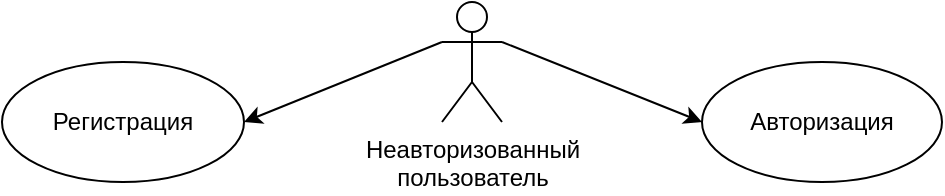 <mxfile version="20.8.16" type="device" pages="6"><diagram name="use-case-unsigned-user" id="0CucAVckq7-eCqoE2tOR"><mxGraphModel dx="1114" dy="739" grid="1" gridSize="10" guides="1" tooltips="1" connect="1" arrows="1" fold="1" page="1" pageScale="1" pageWidth="827" pageHeight="1169" math="0" shadow="0"><root><mxCell id="0"/><mxCell id="1" parent="0"/><mxCell id="qZ2yGUnPp2RFiiU8HIaW-1" style="rounded=0;orthogonalLoop=1;jettySize=auto;html=1;exitX=0;exitY=0.333;exitDx=0;exitDy=0;exitPerimeter=0;entryX=1;entryY=0.5;entryDx=0;entryDy=0;" edge="1" parent="1" source="stN5d0lVCnI7B3ZLyMFb-1" target="stN5d0lVCnI7B3ZLyMFb-2"><mxGeometry relative="1" as="geometry"/></mxCell><mxCell id="stN5d0lVCnI7B3ZLyMFb-1" value="Неавторизованный &lt;br&gt;пользователь" style="shape=umlActor;verticalLabelPosition=bottom;verticalAlign=top;html=1;outlineConnect=0;" parent="1" vertex="1"><mxGeometry x="320" y="190" width="30" height="60" as="geometry"/></mxCell><mxCell id="stN5d0lVCnI7B3ZLyMFb-2" value="Регистрация" style="ellipse;whiteSpace=wrap;html=1;" parent="1" vertex="1"><mxGeometry x="100" y="220" width="121" height="60" as="geometry"/></mxCell><mxCell id="stN5d0lVCnI7B3ZLyMFb-3" value="Авторизация" style="ellipse;whiteSpace=wrap;html=1;" parent="1" vertex="1"><mxGeometry x="450" y="220" width="120" height="60" as="geometry"/></mxCell><mxCell id="stN5d0lVCnI7B3ZLyMFb-7" value="" style="endArrow=classic;html=1;rounded=0;entryX=0;entryY=0.5;entryDx=0;entryDy=0;exitX=1;exitY=0.333;exitDx=0;exitDy=0;exitPerimeter=0;" parent="1" source="stN5d0lVCnI7B3ZLyMFb-1" target="stN5d0lVCnI7B3ZLyMFb-3" edge="1"><mxGeometry width="50" height="50" relative="1" as="geometry"><mxPoint x="360" y="223" as="sourcePoint"/><mxPoint x="460" y="180" as="targetPoint"/></mxGeometry></mxCell></root></mxGraphModel></diagram><diagram id="qJ9Um_o0pT80eiUaG6t_" name="use-case-signed"><mxGraphModel dx="1114" dy="739" grid="1" gridSize="10" guides="1" tooltips="1" connect="1" arrows="1" fold="1" page="1" pageScale="1" pageWidth="827" pageHeight="1169" math="0" shadow="0"><root><mxCell id="0"/><mxCell id="1" parent="0"/><mxCell id="GSf5mqVK5UCYE422XO5z-2" style="edgeStyle=none;rounded=1;orthogonalLoop=1;jettySize=auto;html=1;exitX=0;exitY=0.333;exitDx=0;exitDy=0;exitPerimeter=0;entryX=1;entryY=0.5;entryDx=0;entryDy=0;strokeColor=default;" parent="1" source="S_Xcg1WE-D5wGgL3T_Cx-1" target="GSf5mqVK5UCYE422XO5z-1" edge="1"><mxGeometry relative="1" as="geometry"/></mxCell><mxCell id="GSf5mqVK5UCYE422XO5z-4" style="edgeStyle=none;rounded=1;orthogonalLoop=1;jettySize=auto;html=1;exitX=0;exitY=0.333;exitDx=0;exitDy=0;exitPerimeter=0;entryX=1;entryY=0.5;entryDx=0;entryDy=0;strokeColor=default;" parent="1" source="S_Xcg1WE-D5wGgL3T_Cx-1" target="GSf5mqVK5UCYE422XO5z-3" edge="1"><mxGeometry relative="1" as="geometry"/></mxCell><mxCell id="GSf5mqVK5UCYE422XO5z-7" style="edgeStyle=none;rounded=1;orthogonalLoop=1;jettySize=auto;html=1;exitX=1;exitY=0.333;exitDx=0;exitDy=0;exitPerimeter=0;entryX=0;entryY=0.5;entryDx=0;entryDy=0;strokeColor=default;" parent="1" source="S_Xcg1WE-D5wGgL3T_Cx-1" target="S_Xcg1WE-D5wGgL3T_Cx-8" edge="1"><mxGeometry relative="1" as="geometry"/></mxCell><mxCell id="GSf5mqVK5UCYE422XO5z-8" style="edgeStyle=none;rounded=1;orthogonalLoop=1;jettySize=auto;html=1;exitX=1;exitY=0.333;exitDx=0;exitDy=0;exitPerimeter=0;entryX=0;entryY=0.5;entryDx=0;entryDy=0;strokeColor=default;" parent="1" source="S_Xcg1WE-D5wGgL3T_Cx-1" target="GSf5mqVK5UCYE422XO5z-5" edge="1"><mxGeometry relative="1" as="geometry"/></mxCell><mxCell id="GSf5mqVK5UCYE422XO5z-12" style="edgeStyle=none;rounded=1;orthogonalLoop=1;jettySize=auto;html=1;exitX=0;exitY=0.333;exitDx=0;exitDy=0;exitPerimeter=0;entryX=1;entryY=0.5;entryDx=0;entryDy=0;strokeColor=default;" parent="1" source="S_Xcg1WE-D5wGgL3T_Cx-1" target="GSf5mqVK5UCYE422XO5z-11" edge="1"><mxGeometry relative="1" as="geometry"/></mxCell><mxCell id="S_Xcg1WE-D5wGgL3T_Cx-1" value="Авторизованный &lt;br&gt;пользователь" style="shape=umlActor;verticalLabelPosition=bottom;verticalAlign=top;html=1;outlineConnect=0;" parent="1" vertex="1"><mxGeometry x="250" y="190" width="30" height="60" as="geometry"/></mxCell><mxCell id="GSf5mqVK5UCYE422XO5z-9" style="edgeStyle=none;rounded=1;orthogonalLoop=1;jettySize=auto;html=1;exitX=1;exitY=0.5;exitDx=0;exitDy=0;entryX=0;entryY=0.5;entryDx=0;entryDy=0;strokeColor=default;" parent="1" source="S_Xcg1WE-D5wGgL3T_Cx-8" target="GSf5mqVK5UCYE422XO5z-6" edge="1"><mxGeometry relative="1" as="geometry"/></mxCell><mxCell id="S_Xcg1WE-D5wGgL3T_Cx-8" value="Начать запланированную тренировку" style="ellipse;whiteSpace=wrap;html=1;" parent="1" vertex="1"><mxGeometry x="340" y="80" width="130" height="60" as="geometry"/></mxCell><mxCell id="S_Xcg1WE-D5wGgL3T_Cx-10" value="Закончить &lt;br&gt;запланированную&lt;br&gt;тренировку" style="ellipse;whiteSpace=wrap;html=1;" parent="1" vertex="1"><mxGeometry x="640" y="80" width="130" height="60" as="geometry"/></mxCell><mxCell id="GSf5mqVK5UCYE422XO5z-1" value="Просмотреть&lt;br&gt;историю тренировок пользователя" style="ellipse;whiteSpace=wrap;html=1;" parent="1" vertex="1"><mxGeometry x="70" y="80" width="130" height="60" as="geometry"/></mxCell><mxCell id="GSf5mqVK5UCYE422XO5z-3" value="Просмотреть &lt;br&gt;список запланированных тренировок" style="ellipse;whiteSpace=wrap;html=1;" parent="1" vertex="1"><mxGeometry x="70" y="150" width="130" height="60" as="geometry"/></mxCell><mxCell id="GSf5mqVK5UCYE422XO5z-5" value="Внести информацию о незапланированной&lt;br&gt;тренировке" style="ellipse;whiteSpace=wrap;html=1;" parent="1" vertex="1"><mxGeometry x="340" y="150" width="130" height="60" as="geometry"/></mxCell><mxCell id="GSf5mqVK5UCYE422XO5z-10" style="edgeStyle=none;rounded=1;orthogonalLoop=1;jettySize=auto;html=1;exitX=1;exitY=0.5;exitDx=0;exitDy=0;entryX=0;entryY=0.5;entryDx=0;entryDy=0;strokeColor=default;" parent="1" source="GSf5mqVK5UCYE422XO5z-6" target="S_Xcg1WE-D5wGgL3T_Cx-10" edge="1"><mxGeometry relative="1" as="geometry"/></mxCell><mxCell id="GSf5mqVK5UCYE422XO5z-6" value="Фиксировать&lt;br&gt;выполнение&lt;br&gt;подхода" style="ellipse;whiteSpace=wrap;html=1;" parent="1" vertex="1"><mxGeometry x="490" y="80" width="130" height="60" as="geometry"/></mxCell><mxCell id="GSf5mqVK5UCYE422XO5z-11" value="Создать запрос &lt;br&gt;на формирование&lt;br&gt;тренировки" style="ellipse;whiteSpace=wrap;html=1;" parent="1" vertex="1"><mxGeometry x="70" y="220" width="130" height="60" as="geometry"/></mxCell></root></mxGraphModel></diagram><diagram id="i6TNsIUT63UPitq0i3ks" name="use-case-admin"><mxGraphModel dx="1173" dy="778" grid="1" gridSize="10" guides="1" tooltips="1" connect="1" arrows="1" fold="1" page="1" pageScale="1" pageWidth="827" pageHeight="1169" math="0" shadow="0"><root><mxCell id="0"/><mxCell id="1" parent="0"/><mxCell id="7H1DieCnBYDYvoCPxDXT-1" style="edgeStyle=none;rounded=0;orthogonalLoop=1;jettySize=auto;html=1;exitX=0;exitY=0.333;exitDx=0;exitDy=0;exitPerimeter=0;entryX=1;entryY=0.5;entryDx=0;entryDy=0;" edge="1" parent="1" source="ReZGuOdoSzHhDG3VKaZf-1" target="ReZGuOdoSzHhDG3VKaZf-26"><mxGeometry relative="1" as="geometry"/></mxCell><mxCell id="7H1DieCnBYDYvoCPxDXT-2" style="edgeStyle=none;rounded=0;orthogonalLoop=1;jettySize=auto;html=1;exitX=1;exitY=0.333;exitDx=0;exitDy=0;exitPerimeter=0;entryX=0;entryY=0.5;entryDx=0;entryDy=0;" edge="1" parent="1" source="ReZGuOdoSzHhDG3VKaZf-1" target="KRZ43AtH1Bou_ZWWQwUc-2"><mxGeometry relative="1" as="geometry"/></mxCell><mxCell id="7H1DieCnBYDYvoCPxDXT-3" style="edgeStyle=none;rounded=0;orthogonalLoop=1;jettySize=auto;html=1;exitX=1;exitY=0.333;exitDx=0;exitDy=0;exitPerimeter=0;entryX=0;entryY=0.5;entryDx=0;entryDy=0;" edge="1" parent="1" source="ReZGuOdoSzHhDG3VKaZf-1" target="I_4_kS_W-y8Gb95j0fKL-1"><mxGeometry relative="1" as="geometry"/></mxCell><mxCell id="7H1DieCnBYDYvoCPxDXT-4" style="edgeStyle=none;rounded=0;orthogonalLoop=1;jettySize=auto;html=1;exitX=1;exitY=0.333;exitDx=0;exitDy=0;exitPerimeter=0;entryX=0;entryY=0.5;entryDx=0;entryDy=0;" edge="1" parent="1" source="ReZGuOdoSzHhDG3VKaZf-1" target="1X0aIOmYIHbFtq6Akr_M-1"><mxGeometry relative="1" as="geometry"/></mxCell><mxCell id="vFXEQ90LpltR-K_IQWb5-2" style="edgeStyle=none;rounded=0;orthogonalLoop=1;jettySize=auto;html=1;exitX=0;exitY=0.333;exitDx=0;exitDy=0;exitPerimeter=0;entryX=1;entryY=0.5;entryDx=0;entryDy=0;" edge="1" parent="1" source="ReZGuOdoSzHhDG3VKaZf-1" target="vFXEQ90LpltR-K_IQWb5-1"><mxGeometry relative="1" as="geometry"/></mxCell><mxCell id="ReZGuOdoSzHhDG3VKaZf-1" value="Администратор" style="shape=umlActor;verticalLabelPosition=bottom;verticalAlign=top;html=1;outlineConnect=0;" parent="1" vertex="1"><mxGeometry x="360" y="190" width="30" height="60" as="geometry"/></mxCell><mxCell id="ReZGuOdoSzHhDG3VKaZf-19" value="Редактировать&amp;nbsp; тренировку" style="ellipse;whiteSpace=wrap;html=1;" parent="1" vertex="1"><mxGeometry x="179" y="220" width="130" height="60" as="geometry"/></mxCell><mxCell id="ReZGuOdoSzHhDG3VKaZf-20" value="Редактировать подход" style="ellipse;whiteSpace=wrap;html=1;" parent="1" vertex="1"><mxGeometry x="20" y="220" width="130" height="60" as="geometry"/></mxCell><mxCell id="ReZGuOdoSzHhDG3VKaZf-22" value="" style="endArrow=classic;html=1;rounded=0;entryX=1;entryY=0.5;entryDx=0;entryDy=0;exitX=0;exitY=0.333;exitDx=0;exitDy=0;exitPerimeter=0;" parent="1" source="ReZGuOdoSzHhDG3VKaZf-1" target="ReZGuOdoSzHhDG3VKaZf-19" edge="1"><mxGeometry width="50" height="50" relative="1" as="geometry"><mxPoint x="350" y="230" as="sourcePoint"/><mxPoint x="329" y="175" as="targetPoint"/></mxGeometry></mxCell><mxCell id="ReZGuOdoSzHhDG3VKaZf-23" value="" style="endArrow=classic;html=1;rounded=0;exitX=0;exitY=0.5;exitDx=0;exitDy=0;entryX=1;entryY=0.5;entryDx=0;entryDy=0;" parent="1" source="ReZGuOdoSzHhDG3VKaZf-19" target="ReZGuOdoSzHhDG3VKaZf-20" edge="1"><mxGeometry width="50" height="50" relative="1" as="geometry"><mxPoint x="350" y="250" as="sourcePoint"/><mxPoint x="309" y="205" as="targetPoint"/></mxGeometry></mxCell><mxCell id="ReZGuOdoSzHhDG3VKaZf-26" value="Редактировать пользователя" style="ellipse;whiteSpace=wrap;html=1;" parent="1" vertex="1"><mxGeometry x="179" y="140" width="130" height="60" as="geometry"/></mxCell><mxCell id="KRZ43AtH1Bou_ZWWQwUc-2" value="Просмотреть список заявок" style="ellipse;whiteSpace=wrap;html=1;" vertex="1" parent="1"><mxGeometry x="440" y="220" width="130" height="60" as="geometry"/></mxCell><mxCell id="I_4_kS_W-y8Gb95j0fKL-1" value="Просмотреть&lt;br&gt;историю тренировок пользователя" style="ellipse;whiteSpace=wrap;html=1;" vertex="1" parent="1"><mxGeometry x="440" y="140" width="130" height="60" as="geometry"/></mxCell><mxCell id="1X0aIOmYIHbFtq6Akr_M-1" value="Просмотреть&lt;br&gt;запланированные&lt;br&gt;тренировоки пользователя" style="ellipse;whiteSpace=wrap;html=1;" vertex="1" parent="1"><mxGeometry x="440" y="60" width="130" height="60" as="geometry"/></mxCell><mxCell id="vFXEQ90LpltR-K_IQWb5-1" value="Редактировать заявку" style="ellipse;whiteSpace=wrap;html=1;" vertex="1" parent="1"><mxGeometry x="179" y="60" width="130" height="60" as="geometry"/></mxCell></root></mxGraphModel></diagram><diagram id="TNeUerpbgT3cXAGOSBX_" name="use-case-trainer"><mxGraphModel dx="1114" dy="739" grid="1" gridSize="10" guides="1" tooltips="1" connect="1" arrows="1" fold="1" page="1" pageScale="1" pageWidth="827" pageHeight="1169" math="0" shadow="0"><root><mxCell id="0"/><mxCell id="1" parent="0"/><mxCell id="wQXeTiR94oVLrX3Oahqt-20" style="rounded=1;orthogonalLoop=1;jettySize=auto;html=1;exitX=1;exitY=0.333;exitDx=0;exitDy=0;exitPerimeter=0;entryX=0;entryY=0.5;entryDx=0;entryDy=0;strokeColor=default;" parent="1" source="wQXeTiR94oVLrX3Oahqt-1" target="wQXeTiR94oVLrX3Oahqt-3" edge="1"><mxGeometry relative="1" as="geometry"/></mxCell><mxCell id="wQXeTiR94oVLrX3Oahqt-21" style="rounded=1;orthogonalLoop=1;jettySize=auto;html=1;exitX=1;exitY=0.333;exitDx=0;exitDy=0;exitPerimeter=0;entryX=0;entryY=0.5;entryDx=0;entryDy=0;strokeColor=default;" parent="1" source="wQXeTiR94oVLrX3Oahqt-1" target="wQXeTiR94oVLrX3Oahqt-7" edge="1"><mxGeometry relative="1" as="geometry"/></mxCell><mxCell id="wQXeTiR94oVLrX3Oahqt-22" style="rounded=1;orthogonalLoop=1;jettySize=auto;html=1;exitX=1;exitY=0.333;exitDx=0;exitDy=0;exitPerimeter=0;entryX=0;entryY=0.5;entryDx=0;entryDy=0;strokeColor=default;" parent="1" source="wQXeTiR94oVLrX3Oahqt-1" target="wQXeTiR94oVLrX3Oahqt-18" edge="1"><mxGeometry relative="1" as="geometry"/></mxCell><mxCell id="wQXeTiR94oVLrX3Oahqt-23" style="edgeStyle=none;rounded=1;orthogonalLoop=1;jettySize=auto;html=1;exitX=0;exitY=0.333;exitDx=0;exitDy=0;exitPerimeter=0;entryX=1;entryY=0.5;entryDx=0;entryDy=0;strokeColor=default;" parent="1" source="wQXeTiR94oVLrX3Oahqt-1" target="wQXeTiR94oVLrX3Oahqt-2" edge="1"><mxGeometry relative="1" as="geometry"/></mxCell><mxCell id="XLK39uH2q4aQz1G50QGi-2" style="edgeStyle=none;rounded=1;orthogonalLoop=1;jettySize=auto;html=1;exitX=0;exitY=0.333;exitDx=0;exitDy=0;exitPerimeter=0;entryX=1;entryY=0.5;entryDx=0;entryDy=0;strokeColor=default;" parent="1" source="wQXeTiR94oVLrX3Oahqt-1" target="XLK39uH2q4aQz1G50QGi-1" edge="1"><mxGeometry relative="1" as="geometry"/></mxCell><mxCell id="XLK39uH2q4aQz1G50QGi-6" style="edgeStyle=none;rounded=1;orthogonalLoop=1;jettySize=auto;html=1;exitX=0;exitY=0.333;exitDx=0;exitDy=0;exitPerimeter=0;entryX=1;entryY=0.5;entryDx=0;entryDy=0;strokeColor=default;" parent="1" source="wQXeTiR94oVLrX3Oahqt-1" target="XLK39uH2q4aQz1G50QGi-5" edge="1"><mxGeometry relative="1" as="geometry"/></mxCell><mxCell id="wQXeTiR94oVLrX3Oahqt-1" value="Тренер" style="shape=umlActor;verticalLabelPosition=bottom;verticalAlign=top;html=1;outlineConnect=0;" parent="1" vertex="1"><mxGeometry x="385" y="225" width="40" height="70" as="geometry"/></mxCell><mxCell id="wQXeTiR94oVLrX3Oahqt-2" value="Просмотреть&lt;br&gt;историю тренировок пользователя" style="ellipse;whiteSpace=wrap;html=1;" parent="1" vertex="1"><mxGeometry x="210" y="130" width="130" height="60" as="geometry"/></mxCell><mxCell id="wQXeTiR94oVLrX3Oahqt-3" value="Создать&lt;br&gt;план тренировки" style="ellipse;whiteSpace=wrap;html=1;" parent="1" vertex="1"><mxGeometry x="490" y="130" width="130" height="60" as="geometry"/></mxCell><mxCell id="wQXeTiR94oVLrX3Oahqt-4" value="Добавить в план тренировки подход" style="ellipse;whiteSpace=wrap;html=1;" parent="1" vertex="1"><mxGeometry x="650" y="130" width="130" height="60" as="geometry"/></mxCell><mxCell id="wQXeTiR94oVLrX3Oahqt-6" value="" style="endArrow=classic;html=1;rounded=0;exitX=1;exitY=0.5;exitDx=0;exitDy=0;entryX=0;entryY=0.5;entryDx=0;entryDy=0;" parent="1" source="wQXeTiR94oVLrX3Oahqt-3" target="wQXeTiR94oVLrX3Oahqt-4" edge="1"><mxGeometry width="50" height="50" relative="1" as="geometry"><mxPoint x="539" y="175" as="sourcePoint"/><mxPoint x="590" y="130" as="targetPoint"/></mxGeometry></mxCell><mxCell id="wQXeTiR94oVLrX3Oahqt-19" style="edgeStyle=orthogonalEdgeStyle;rounded=0;orthogonalLoop=1;jettySize=auto;html=1;exitX=1;exitY=0.5;exitDx=0;exitDy=0;entryX=0;entryY=0.5;entryDx=0;entryDy=0;" parent="1" source="wQXeTiR94oVLrX3Oahqt-7" target="wQXeTiR94oVLrX3Oahqt-8" edge="1"><mxGeometry relative="1" as="geometry"/></mxCell><mxCell id="wQXeTiR94oVLrX3Oahqt-7" value="Редактировать&lt;br&gt;план тренеровки" style="ellipse;whiteSpace=wrap;html=1;" parent="1" vertex="1"><mxGeometry x="490" y="200" width="130" height="60" as="geometry"/></mxCell><mxCell id="wQXeTiR94oVLrX3Oahqt-8" value="Редактировать подход в плане тренировки" style="ellipse;whiteSpace=wrap;html=1;" parent="1" vertex="1"><mxGeometry x="650" y="200" width="130" height="60" as="geometry"/></mxCell><mxCell id="wQXeTiR94oVLrX3Oahqt-18" value="Назначить&lt;br&gt;тренировку&lt;br&gt;пользователю" style="ellipse;whiteSpace=wrap;html=1;" parent="1" vertex="1"><mxGeometry x="490" y="270" width="130" height="60" as="geometry"/></mxCell><mxCell id="XLK39uH2q4aQz1G50QGi-1" value="Получить заявку &lt;br&gt;на&amp;nbsp;планирование&lt;br&gt;тренировки" style="ellipse;whiteSpace=wrap;html=1;" parent="1" vertex="1"><mxGeometry x="210" y="200" width="130" height="60" as="geometry"/></mxCell><mxCell id="XLK39uH2q4aQz1G50QGi-5" value="Просмотреть&lt;br&gt;запланированные&lt;br&gt;тренировоки пользователя" style="ellipse;whiteSpace=wrap;html=1;" parent="1" vertex="1"><mxGeometry x="210" y="270" width="130" height="60" as="geometry"/></mxCell></root></mxGraphModel></diagram><diagram id="upxFJ1IjKDlJzfwlQUju" name="bpmn"><mxGraphModel dx="1114" dy="739" grid="1" gridSize="10" guides="1" tooltips="1" connect="1" arrows="1" fold="1" page="1" pageScale="1" pageWidth="827" pageHeight="1169" math="0" shadow="0"><root><mxCell id="0"/><mxCell id="1" parent="0"/><mxCell id="HCpffrqyym_uPTBpF3v7-1" value="&lt;strong style=&quot;box-sizing: border-box; font-family: &amp;quot;Helvetica Neue&amp;quot;, Helvetica, Arial, &amp;quot;Segoe UI Emoji&amp;quot;, sans-serif; orphans: 4; text-align: start; text-size-adjust: auto;&quot;&gt;&lt;font style=&quot;font-size: 20px;&quot;&gt;Авторизованный пользователь выполняет&lt;br&gt;запланированную тренировку&lt;/font&gt;&lt;/strong&gt;" style="text;html=1;align=center;verticalAlign=middle;resizable=0;points=[];autosize=1;strokeColor=none;fillColor=none;fontColor=#000000;rotation=-90;" parent="1" vertex="1"><mxGeometry x="-85" y="965" width="450" height="60" as="geometry"/></mxCell><mxCell id="HCpffrqyym_uPTBpF3v7-2" value="&lt;b&gt;&lt;font style=&quot;font-size: 18px;&quot;&gt;Пользователь&lt;/font&gt;&lt;/b&gt;" style="text;html=1;align=center;verticalAlign=middle;resizable=0;points=[];autosize=1;strokeColor=none;fillColor=none;fontColor=#000000;rotation=-90;" parent="1" vertex="1"><mxGeometry x="120" y="900" width="150" height="40" as="geometry"/></mxCell><mxCell id="HCpffrqyym_uPTBpF3v7-3" value="&lt;b&gt;Сиситема&lt;/b&gt;" style="text;html=1;align=center;verticalAlign=middle;resizable=0;points=[];autosize=1;strokeColor=none;fillColor=none;fontSize=18;fontColor=#000000;rotation=-90;" parent="1" vertex="1"><mxGeometry x="140" y="1050" width="110" height="40" as="geometry"/></mxCell><mxCell id="HCpffrqyym_uPTBpF3v7-4" style="edgeStyle=orthogonalEdgeStyle;rounded=0;orthogonalLoop=1;jettySize=auto;html=1;entryX=0;entryY=0.5;entryDx=0;entryDy=0;fontSize=11;fontColor=#000000;" parent="1" source="HCpffrqyym_uPTBpF3v7-5" target="HCpffrqyym_uPTBpF3v7-7" edge="1"><mxGeometry relative="1" as="geometry"/></mxCell><mxCell id="HCpffrqyym_uPTBpF3v7-5" value="" style="ellipse;whiteSpace=wrap;html=1;aspect=fixed;labelBackgroundColor=#E6FFCC;fillColor=none;labelBorderColor=#CCFF99;shadow=0;strokeColor=#000000;" parent="1" vertex="1"><mxGeometry x="260" y="902.5" width="35" height="35" as="geometry"/></mxCell><mxCell id="HCpffrqyym_uPTBpF3v7-6" style="edgeStyle=orthogonalEdgeStyle;rounded=0;orthogonalLoop=1;jettySize=auto;html=1;entryX=0.5;entryY=0;entryDx=0;entryDy=0;fontSize=11;fontColor=#000000;" parent="1" source="HCpffrqyym_uPTBpF3v7-7" target="HCpffrqyym_uPTBpF3v7-9" edge="1"><mxGeometry relative="1" as="geometry"/></mxCell><mxCell id="HCpffrqyym_uPTBpF3v7-7" value="Начать выполнение запланированной тренировки" style="rounded=1;whiteSpace=wrap;html=1;shadow=0;labelBackgroundColor=none;labelBorderColor=none;strokeColor=#000000;fillColor=none;fontSize=10;" parent="1" vertex="1"><mxGeometry x="330" y="893.75" width="90" height="52.5" as="geometry"/></mxCell><mxCell id="HCpffrqyym_uPTBpF3v7-8" style="edgeStyle=orthogonalEdgeStyle;rounded=0;orthogonalLoop=1;jettySize=auto;html=1;entryX=0;entryY=0.5;entryDx=0;entryDy=0;fontSize=11;fontColor=#000000;" parent="1" source="HCpffrqyym_uPTBpF3v7-9" target="HCpffrqyym_uPTBpF3v7-12" edge="1"><mxGeometry relative="1" as="geometry"/></mxCell><mxCell id="HCpffrqyym_uPTBpF3v7-9" value="Извлечь объект запланированной тренировки" style="rounded=1;whiteSpace=wrap;html=1;shadow=0;labelBackgroundColor=none;labelBorderColor=none;strokeColor=#000000;fillColor=none;fontSize=10;" parent="1" vertex="1"><mxGeometry x="330" y="1043.75" width="90" height="52.5" as="geometry"/></mxCell><mxCell id="HCpffrqyym_uPTBpF3v7-10" style="edgeStyle=orthogonalEdgeStyle;rounded=0;orthogonalLoop=1;jettySize=auto;html=1;entryX=0;entryY=0.5;entryDx=0;entryDy=0;fontSize=11;fontColor=#000000;" parent="1" source="HCpffrqyym_uPTBpF3v7-12" target="HCpffrqyym_uPTBpF3v7-15" edge="1"><mxGeometry relative="1" as="geometry"/></mxCell><mxCell id="HCpffrqyym_uPTBpF3v7-11" style="edgeStyle=orthogonalEdgeStyle;rounded=0;orthogonalLoop=1;jettySize=auto;html=1;entryX=0.5;entryY=1;entryDx=0;entryDy=0;fontSize=11;fontColor=#000000;" parent="1" source="HCpffrqyym_uPTBpF3v7-12" target="HCpffrqyym_uPTBpF3v7-17" edge="1"><mxGeometry relative="1" as="geometry"><Array as="points"><mxPoint x="489" y="1020"/><mxPoint x="595" y="1020"/></Array></mxGeometry></mxCell><mxCell id="HCpffrqyym_uPTBpF3v7-12" value="" style="rhombus;whiteSpace=wrap;html=1;shadow=0;labelBackgroundColor=none;labelBorderColor=none;strokeColor=#000000;fontSize=10;fillColor=none;" parent="1" vertex="1"><mxGeometry x="460" y="1046.25" width="57" height="47.5" as="geometry"/></mxCell><mxCell id="HCpffrqyym_uPTBpF3v7-13" value="&lt;font style=&quot;font-size: 11px;&quot;&gt;Объект запланированной &lt;br&gt;тренировки найден?&lt;/font&gt;" style="text;html=1;align=center;verticalAlign=middle;resizable=0;points=[];autosize=1;strokeColor=none;fillColor=none;fontSize=18;fontColor=#000000;" parent="1" vertex="1"><mxGeometry x="408.5" y="1090" width="160" height="60" as="geometry"/></mxCell><mxCell id="HCpffrqyym_uPTBpF3v7-14" style="edgeStyle=orthogonalEdgeStyle;rounded=0;orthogonalLoop=1;jettySize=auto;html=1;entryX=0.5;entryY=1;entryDx=0;entryDy=0;fontSize=11;fontColor=#000000;" parent="1" source="HCpffrqyym_uPTBpF3v7-15" target="HCpffrqyym_uPTBpF3v7-17" edge="1"><mxGeometry relative="1" as="geometry"/></mxCell><mxCell id="HCpffrqyym_uPTBpF3v7-15" value="Создать пустой объект тренировки" style="rounded=1;whiteSpace=wrap;html=1;shadow=0;labelBackgroundColor=none;labelBorderColor=none;strokeColor=#000000;fillColor=none;fontSize=10;" parent="1" vertex="1"><mxGeometry x="550" y="1043.75" width="90" height="52.5" as="geometry"/></mxCell><mxCell id="HCpffrqyym_uPTBpF3v7-16" style="edgeStyle=orthogonalEdgeStyle;rounded=0;orthogonalLoop=1;jettySize=auto;html=1;entryX=0.5;entryY=0;entryDx=0;entryDy=0;fontSize=11;fontColor=#000000;" parent="1" source="HCpffrqyym_uPTBpF3v7-17" target="HCpffrqyym_uPTBpF3v7-19" edge="1"><mxGeometry relative="1" as="geometry"/></mxCell><mxCell id="HCpffrqyym_uPTBpF3v7-17" value="Добавляет информацию об очередном подходе" style="rounded=1;whiteSpace=wrap;html=1;shadow=0;labelBackgroundColor=none;labelBorderColor=none;strokeColor=#000000;fillColor=none;fontSize=10;" parent="1" vertex="1"><mxGeometry x="550" y="893.75" width="90" height="52.5" as="geometry"/></mxCell><mxCell id="HCpffrqyym_uPTBpF3v7-18" style="edgeStyle=orthogonalEdgeStyle;rounded=0;orthogonalLoop=1;jettySize=auto;html=1;exitX=0.5;exitY=1;exitDx=0;exitDy=0;entryX=0;entryY=0.5;entryDx=0;entryDy=0;fontSize=11;fontColor=#000000;" parent="1" source="HCpffrqyym_uPTBpF3v7-19" target="HCpffrqyym_uPTBpF3v7-22" edge="1"><mxGeometry relative="1" as="geometry"/></mxCell><mxCell id="HCpffrqyym_uPTBpF3v7-19" value="Извлечь объект запланированного подхода" style="rounded=1;whiteSpace=wrap;html=1;shadow=0;labelBackgroundColor=none;labelBorderColor=none;strokeColor=#000000;fillColor=none;fontSize=10;" parent="1" vertex="1"><mxGeometry x="670" y="1043.75" width="90" height="52.5" as="geometry"/></mxCell><mxCell id="HCpffrqyym_uPTBpF3v7-20" style="edgeStyle=orthogonalEdgeStyle;rounded=0;orthogonalLoop=1;jettySize=auto;html=1;fontSize=11;fontColor=#000000;" parent="1" source="HCpffrqyym_uPTBpF3v7-22" target="HCpffrqyym_uPTBpF3v7-25" edge="1"><mxGeometry relative="1" as="geometry"/></mxCell><mxCell id="HCpffrqyym_uPTBpF3v7-21" style="edgeStyle=orthogonalEdgeStyle;rounded=0;orthogonalLoop=1;jettySize=auto;html=1;entryX=0;entryY=0.5;entryDx=0;entryDy=0;fontSize=11;fontColor=#000000;exitX=1;exitY=0.5;exitDx=0;exitDy=0;" parent="1" source="HCpffrqyym_uPTBpF3v7-22" target="HCpffrqyym_uPTBpF3v7-27" edge="1"><mxGeometry relative="1" as="geometry"><mxPoint x="827.0" y="1143.25" as="sourcePoint"/><Array as="points"><mxPoint x="840" y="1143"/><mxPoint x="840" y="1070"/></Array></mxGeometry></mxCell><mxCell id="HCpffrqyym_uPTBpF3v7-22" value="" style="rhombus;whiteSpace=wrap;html=1;shadow=0;labelBackgroundColor=none;labelBorderColor=none;strokeColor=#000000;fontSize=10;fillColor=none;" parent="1" vertex="1"><mxGeometry x="740" y="1119.5" width="57" height="47.5" as="geometry"/></mxCell><mxCell id="HCpffrqyym_uPTBpF3v7-23" value="&lt;font style=&quot;font-size: 11px;&quot;&gt;Объект запланированного&lt;br&gt;подхода найден?&lt;/font&gt;" style="text;html=1;align=center;verticalAlign=middle;resizable=0;points=[];autosize=1;strokeColor=none;fillColor=none;fontSize=18;fontColor=#000000;" parent="1" vertex="1"><mxGeometry x="596" y="1150" width="160" height="60" as="geometry"/></mxCell><mxCell id="HCpffrqyym_uPTBpF3v7-24" style="edgeStyle=orthogonalEdgeStyle;rounded=0;orthogonalLoop=1;jettySize=auto;html=1;entryX=0;entryY=0.5;entryDx=0;entryDy=0;fontSize=11;fontColor=#000000;exitX=1;exitY=0.5;exitDx=0;exitDy=0;" parent="1" source="HCpffrqyym_uPTBpF3v7-25" target="HCpffrqyym_uPTBpF3v7-27" edge="1"><mxGeometry relative="1" as="geometry"><mxPoint x="843.5" y="1226.25" as="sourcePoint"/><Array as="points"><mxPoint x="840" y="1226"/><mxPoint x="840" y="1070"/></Array></mxGeometry></mxCell><mxCell id="HCpffrqyym_uPTBpF3v7-25" value="Создает пустой объект подхода" style="rounded=1;whiteSpace=wrap;html=1;shadow=0;labelBackgroundColor=none;labelBorderColor=none;strokeColor=#000000;fillColor=none;fontSize=10;" parent="1" vertex="1"><mxGeometry x="723.5" y="1200" width="90" height="52.5" as="geometry"/></mxCell><mxCell id="HCpffrqyym_uPTBpF3v7-26" style="edgeStyle=orthogonalEdgeStyle;rounded=0;orthogonalLoop=1;jettySize=auto;html=1;entryX=0;entryY=0.5;entryDx=0;entryDy=0;fontSize=11;fontColor=#000000;" parent="1" source="HCpffrqyym_uPTBpF3v7-27" target="HCpffrqyym_uPTBpF3v7-29" edge="1"><mxGeometry relative="1" as="geometry"/></mxCell><mxCell id="HCpffrqyym_uPTBpF3v7-27" value="Внести изменения в объект подхода" style="rounded=1;whiteSpace=wrap;html=1;shadow=0;labelBackgroundColor=none;labelBorderColor=none;strokeColor=#000000;fillColor=none;fontSize=10;" parent="1" vertex="1"><mxGeometry x="870" y="1043.75" width="90" height="52.5" as="geometry"/></mxCell><mxCell id="HCpffrqyym_uPTBpF3v7-28" style="edgeStyle=orthogonalEdgeStyle;rounded=0;orthogonalLoop=1;jettySize=auto;html=1;entryX=0.5;entryY=1;entryDx=0;entryDy=0;fontSize=11;fontColor=#000000;" parent="1" source="HCpffrqyym_uPTBpF3v7-29" target="HCpffrqyym_uPTBpF3v7-31" edge="1"><mxGeometry relative="1" as="geometry"/></mxCell><mxCell id="HCpffrqyym_uPTBpF3v7-29" value="Сохранить объект подхода" style="rounded=1;whiteSpace=wrap;html=1;shadow=0;labelBackgroundColor=none;labelBorderColor=none;strokeColor=#000000;fillColor=none;fontSize=10;" parent="1" vertex="1"><mxGeometry x="1000" y="1043.75" width="90" height="52.5" as="geometry"/></mxCell><mxCell id="HCpffrqyym_uPTBpF3v7-30" style="edgeStyle=orthogonalEdgeStyle;rounded=0;orthogonalLoop=1;jettySize=auto;html=1;entryX=0.5;entryY=0;entryDx=0;entryDy=0;fontSize=11;fontColor=#000000;" parent="1" source="HCpffrqyym_uPTBpF3v7-31" target="HCpffrqyym_uPTBpF3v7-34" edge="1"><mxGeometry relative="1" as="geometry"/></mxCell><mxCell id="HCpffrqyym_uPTBpF3v7-31" value="Завершить тренировку" style="rounded=1;whiteSpace=wrap;html=1;shadow=0;labelBackgroundColor=none;labelBorderColor=none;strokeColor=#000000;fillColor=none;fontSize=10;" parent="1" vertex="1"><mxGeometry x="1000" y="893.75" width="90" height="52.5" as="geometry"/></mxCell><mxCell id="HCpffrqyym_uPTBpF3v7-32" style="edgeStyle=orthogonalEdgeStyle;rounded=0;orthogonalLoop=1;jettySize=auto;html=1;entryX=0;entryY=0.5;entryDx=0;entryDy=0;fontSize=11;fontColor=#000000;" parent="1" source="HCpffrqyym_uPTBpF3v7-34" target="HCpffrqyym_uPTBpF3v7-39" edge="1"><mxGeometry relative="1" as="geometry"/></mxCell><mxCell id="HCpffrqyym_uPTBpF3v7-33" style="edgeStyle=orthogonalEdgeStyle;rounded=0;orthogonalLoop=1;jettySize=auto;html=1;exitX=0.5;exitY=1;exitDx=0;exitDy=0;entryX=0.5;entryY=0;entryDx=0;entryDy=0;fontSize=11;fontColor=#000000;" parent="1" source="HCpffrqyym_uPTBpF3v7-34" target="HCpffrqyym_uPTBpF3v7-37" edge="1"><mxGeometry relative="1" as="geometry"/></mxCell><mxCell id="HCpffrqyym_uPTBpF3v7-34" value="" style="rhombus;whiteSpace=wrap;html=1;shadow=0;labelBackgroundColor=none;labelBorderColor=none;strokeColor=#000000;fontSize=10;fillColor=none;" parent="1" vertex="1"><mxGeometry x="1150" y="1046.25" width="57" height="47.5" as="geometry"/></mxCell><mxCell id="HCpffrqyym_uPTBpF3v7-35" value="В тренировке &lt;br&gt;есть подходы?" style="text;html=1;align=center;verticalAlign=middle;resizable=0;points=[];autosize=1;strokeColor=none;fillColor=none;fontSize=11;fontColor=#000000;" parent="1" vertex="1"><mxGeometry x="1070" y="1096.25" width="100" height="40" as="geometry"/></mxCell><mxCell id="HCpffrqyym_uPTBpF3v7-36" style="edgeStyle=orthogonalEdgeStyle;rounded=0;orthogonalLoop=1;jettySize=auto;html=1;exitX=1;exitY=0.5;exitDx=0;exitDy=0;entryX=0;entryY=0.5;entryDx=0;entryDy=0;fontSize=11;fontColor=#000000;" parent="1" source="HCpffrqyym_uPTBpF3v7-37" target="HCpffrqyym_uPTBpF3v7-41" edge="1"><mxGeometry relative="1" as="geometry"/></mxCell><mxCell id="HCpffrqyym_uPTBpF3v7-37" value="Отказ в действии" style="rounded=1;whiteSpace=wrap;html=1;shadow=0;labelBackgroundColor=none;labelBorderColor=none;strokeColor=#000000;fillColor=none;fontSize=10;" parent="1" vertex="1"><mxGeometry x="1133.5" y="1200" width="90" height="52.5" as="geometry"/></mxCell><mxCell id="HCpffrqyym_uPTBpF3v7-38" style="edgeStyle=orthogonalEdgeStyle;rounded=0;orthogonalLoop=1;jettySize=auto;html=1;exitX=1;exitY=0.5;exitDx=0;exitDy=0;entryX=0;entryY=0.5;entryDx=0;entryDy=0;fontSize=11;fontColor=#000000;" parent="1" source="HCpffrqyym_uPTBpF3v7-39" target="HCpffrqyym_uPTBpF3v7-40" edge="1"><mxGeometry relative="1" as="geometry"/></mxCell><mxCell id="HCpffrqyym_uPTBpF3v7-39" value="Сохранить объект тренировки" style="rounded=1;whiteSpace=wrap;html=1;shadow=0;labelBackgroundColor=none;labelBorderColor=none;strokeColor=#000000;fillColor=none;fontSize=10;" parent="1" vertex="1"><mxGeometry x="1260" y="1043.75" width="90" height="52.5" as="geometry"/></mxCell><mxCell id="HCpffrqyym_uPTBpF3v7-40" value="" style="ellipse;whiteSpace=wrap;html=1;aspect=fixed;labelBackgroundColor=#E6FFCC;fillColor=none;labelBorderColor=#CCFF99;shadow=0;strokeColor=#000000;" parent="1" vertex="1"><mxGeometry x="1410" y="1052.5" width="35" height="35" as="geometry"/></mxCell><mxCell id="HCpffrqyym_uPTBpF3v7-41" value="" style="ellipse;whiteSpace=wrap;html=1;aspect=fixed;labelBackgroundColor=#E6FFCC;fillColor=none;labelBorderColor=#CCFF99;shadow=0;strokeColor=#000000;" parent="1" vertex="1"><mxGeometry x="1287.5" y="1208.75" width="35" height="35" as="geometry"/></mxCell><mxCell id="HCpffrqyym_uPTBpF3v7-42" value="Старт" style="text;html=1;align=center;verticalAlign=middle;resizable=0;points=[];autosize=1;strokeColor=none;fillColor=none;fontSize=11;fontColor=#000000;" parent="1" vertex="1"><mxGeometry x="250" y="946.25" width="50" height="30" as="geometry"/></mxCell><mxCell id="HCpffrqyym_uPTBpF3v7-43" value="Успешное &lt;br&gt;завершение" style="text;html=1;align=center;verticalAlign=middle;resizable=0;points=[];autosize=1;strokeColor=none;fillColor=none;fontSize=11;fontColor=#000000;" parent="1" vertex="1"><mxGeometry x="1385" y="1090" width="90" height="40" as="geometry"/></mxCell><mxCell id="HCpffrqyym_uPTBpF3v7-44" value="Не успешное&lt;br&gt;завершение" style="text;html=1;align=center;verticalAlign=middle;resizable=0;points=[];autosize=1;strokeColor=none;fillColor=none;fontSize=11;fontColor=#000000;" parent="1" vertex="1"><mxGeometry x="1260" y="1252.5" width="90" height="40" as="geometry"/></mxCell><mxCell id="HCpffrqyym_uPTBpF3v7-45" value="Да" style="text;html=1;align=center;verticalAlign=middle;resizable=0;points=[];autosize=1;strokeColor=none;fillColor=none;fontSize=11;fontColor=#000000;" parent="1" vertex="1"><mxGeometry x="480" y="995" width="40" height="30" as="geometry"/></mxCell><mxCell id="HCpffrqyym_uPTBpF3v7-46" value="Да" style="text;html=1;align=center;verticalAlign=middle;resizable=0;points=[];autosize=1;strokeColor=none;fillColor=none;fontSize=11;fontColor=#000000;" parent="1" vertex="1"><mxGeometry x="790" y="1115" width="40" height="30" as="geometry"/></mxCell><mxCell id="HCpffrqyym_uPTBpF3v7-47" value="Да" style="text;html=1;align=center;verticalAlign=middle;resizable=0;points=[];autosize=1;strokeColor=none;fillColor=none;fontSize=11;fontColor=#000000;" parent="1" vertex="1"><mxGeometry x="1200" y="1043.75" width="40" height="30" as="geometry"/></mxCell></root></mxGraphModel></diagram><diagram id="2YH90VMOnfWMHYgwA00r" name="er-diagram"><mxGraphModel dx="1857" dy="2401" grid="1" gridSize="10" guides="1" tooltips="1" connect="1" arrows="1" fold="1" page="1" pageScale="1" pageWidth="827" pageHeight="1169" math="0" shadow="0"><root><mxCell id="0"/><mxCell id="1" parent="0"/><mxCell id="VJvO3GxQCixgs72w4wV0-1" style="edgeStyle=orthogonalEdgeStyle;rounded=0;orthogonalLoop=1;jettySize=auto;html=1;exitX=0.5;exitY=0;exitDx=0;exitDy=0;entryX=0;entryY=0.5;entryDx=0;entryDy=0;startArrow=none;startFill=0;endArrow=none;endFill=0;" edge="1" parent="1" source="VJvO3GxQCixgs72w4wV0-2" target="VJvO3GxQCixgs72w4wV0-3"><mxGeometry relative="1" as="geometry"/></mxCell><mxCell id="VJvO3GxQCixgs72w4wV0-2" value="Пользователь" style="rounded=0;whiteSpace=wrap;html=1;" vertex="1" parent="1"><mxGeometry x="380" y="50" width="120" height="60" as="geometry"/></mxCell><mxCell id="VJvO3GxQCixgs72w4wV0-3" value="ФИО" style="ellipse;whiteSpace=wrap;html=1;" vertex="1" parent="1"><mxGeometry x="460" y="-20.0" width="120" height="60" as="geometry"/></mxCell><mxCell id="VJvO3GxQCixgs72w4wV0-4" style="edgeStyle=orthogonalEdgeStyle;rounded=0;orthogonalLoop=1;jettySize=auto;html=1;entryX=0;entryY=0.5;entryDx=0;entryDy=0;startArrow=none;startFill=0;endArrow=ERmany;endFill=0;" edge="1" parent="1" source="VJvO3GxQCixgs72w4wV0-27" target="VJvO3GxQCixgs72w4wV0-15"><mxGeometry relative="1" as="geometry"/></mxCell><mxCell id="VJvO3GxQCixgs72w4wV0-5" style="edgeStyle=orthogonalEdgeStyle;rounded=0;orthogonalLoop=1;jettySize=auto;html=1;entryX=1;entryY=0.5;entryDx=0;entryDy=0;startArrow=none;startFill=0;endArrow=none;endFill=0;" edge="1" parent="1" source="VJvO3GxQCixgs72w4wV0-9" target="VJvO3GxQCixgs72w4wV0-17"><mxGeometry relative="1" as="geometry"/></mxCell><mxCell id="VJvO3GxQCixgs72w4wV0-6" style="edgeStyle=orthogonalEdgeStyle;rounded=0;orthogonalLoop=1;jettySize=auto;html=1;entryX=1;entryY=0.5;entryDx=0;entryDy=0;startArrow=none;startFill=0;endArrow=none;endFill=0;" edge="1" parent="1" source="VJvO3GxQCixgs72w4wV0-9" target="VJvO3GxQCixgs72w4wV0-19"><mxGeometry relative="1" as="geometry"/></mxCell><mxCell id="VJvO3GxQCixgs72w4wV0-7" style="edgeStyle=orthogonalEdgeStyle;rounded=0;orthogonalLoop=1;jettySize=auto;html=1;entryX=1;entryY=0.5;entryDx=0;entryDy=0;startArrow=none;startFill=0;endArrow=none;endFill=0;" edge="1" parent="1" source="VJvO3GxQCixgs72w4wV0-9" target="VJvO3GxQCixgs72w4wV0-20"><mxGeometry relative="1" as="geometry"/></mxCell><mxCell id="VJvO3GxQCixgs72w4wV0-8" style="edgeStyle=orthogonalEdgeStyle;rounded=0;orthogonalLoop=1;jettySize=auto;html=1;entryX=1;entryY=0.5;entryDx=0;entryDy=0;startArrow=none;startFill=0;endArrow=none;endFill=0;" edge="1" parent="1" source="VJvO3GxQCixgs72w4wV0-9" target="VJvO3GxQCixgs72w4wV0-22"><mxGeometry relative="1" as="geometry"/></mxCell><mxCell id="VJvO3GxQCixgs72w4wV0-9" value="Тренировка" style="rounded=0;whiteSpace=wrap;html=1;" vertex="1" parent="1"><mxGeometry x="380" y="209.91" width="120" height="60" as="geometry"/></mxCell><mxCell id="VJvO3GxQCixgs72w4wV0-10" style="edgeStyle=orthogonalEdgeStyle;rounded=0;orthogonalLoop=1;jettySize=auto;html=1;entryX=1;entryY=0.5;entryDx=0;entryDy=0;startArrow=none;startFill=0;endArrow=none;endFill=0;" edge="1" parent="1" source="VJvO3GxQCixgs72w4wV0-15" target="VJvO3GxQCixgs72w4wV0-21"><mxGeometry relative="1" as="geometry"><Array as="points"><mxPoint x="680" y="320"/></Array></mxGeometry></mxCell><mxCell id="VJvO3GxQCixgs72w4wV0-11" style="edgeStyle=orthogonalEdgeStyle;rounded=0;orthogonalLoop=1;jettySize=auto;html=1;exitX=0.5;exitY=1;exitDx=0;exitDy=0;entryX=1;entryY=0.5;entryDx=0;entryDy=0;startArrow=none;startFill=0;endArrow=none;endFill=0;" edge="1" parent="1" source="VJvO3GxQCixgs72w4wV0-15" target="VJvO3GxQCixgs72w4wV0-49"><mxGeometry relative="1" as="geometry"/></mxCell><mxCell id="VJvO3GxQCixgs72w4wV0-12" style="edgeStyle=orthogonalEdgeStyle;rounded=0;orthogonalLoop=1;jettySize=auto;html=1;exitX=0.5;exitY=1;exitDx=0;exitDy=0;entryX=1;entryY=0.5;entryDx=0;entryDy=0;startArrow=none;startFill=0;endArrow=none;endFill=0;" edge="1" parent="1" source="VJvO3GxQCixgs72w4wV0-15" target="VJvO3GxQCixgs72w4wV0-50"><mxGeometry relative="1" as="geometry"/></mxCell><mxCell id="VJvO3GxQCixgs72w4wV0-13" style="edgeStyle=orthogonalEdgeStyle;rounded=0;orthogonalLoop=1;jettySize=auto;html=1;exitX=0.5;exitY=1;exitDx=0;exitDy=0;entryX=1;entryY=0.5;entryDx=0;entryDy=0;startArrow=none;startFill=0;endArrow=none;endFill=0;" edge="1" parent="1" source="VJvO3GxQCixgs72w4wV0-15" target="VJvO3GxQCixgs72w4wV0-51"><mxGeometry relative="1" as="geometry"/></mxCell><mxCell id="VJvO3GxQCixgs72w4wV0-14" style="edgeStyle=orthogonalEdgeStyle;rounded=0;orthogonalLoop=1;jettySize=auto;html=1;exitX=1;exitY=0.5;exitDx=0;exitDy=0;entryX=0;entryY=0.5;entryDx=0;entryDy=0;startArrow=none;startFill=0;endArrow=none;endFill=0;" edge="1" parent="1" source="VJvO3GxQCixgs72w4wV0-15" target="VJvO3GxQCixgs72w4wV0-55"><mxGeometry relative="1" as="geometry"/></mxCell><mxCell id="VJvO3GxQCixgs72w4wV0-15" value="Подход" style="rounded=0;whiteSpace=wrap;html=1;" vertex="1" parent="1"><mxGeometry x="620" y="209.91" width="120" height="60" as="geometry"/></mxCell><mxCell id="VJvO3GxQCixgs72w4wV0-16" value="Автор" style="ellipse;whiteSpace=wrap;html=1;" vertex="1" parent="1"><mxGeometry x="300" y="289.91" width="120" height="60" as="geometry"/></mxCell><mxCell id="VJvO3GxQCixgs72w4wV0-17" value="Пользователь" style="ellipse;whiteSpace=wrap;html=1;" vertex="1" parent="1"><mxGeometry x="300" y="359.91" width="120" height="60" as="geometry"/></mxCell><mxCell id="VJvO3GxQCixgs72w4wV0-18" style="edgeStyle=orthogonalEdgeStyle;rounded=0;orthogonalLoop=1;jettySize=auto;html=1;exitX=0.5;exitY=1;exitDx=0;exitDy=0;entryX=1;entryY=0.5;entryDx=0;entryDy=0;endArrow=none;endFill=0;" edge="1" parent="1" source="VJvO3GxQCixgs72w4wV0-9" target="VJvO3GxQCixgs72w4wV0-16"><mxGeometry relative="1" as="geometry"><mxPoint x="230" y="279.91" as="sourcePoint"/><mxPoint x="210" y="329.91" as="targetPoint"/></mxGeometry></mxCell><mxCell id="VJvO3GxQCixgs72w4wV0-19" value="Начало тренировки" style="ellipse;whiteSpace=wrap;html=1;" vertex="1" parent="1"><mxGeometry x="300" y="429.91" width="120" height="60" as="geometry"/></mxCell><mxCell id="VJvO3GxQCixgs72w4wV0-20" value="Конец тренировки" style="ellipse;whiteSpace=wrap;html=1;" vertex="1" parent="1"><mxGeometry x="300" y="499.91" width="120" height="60" as="geometry"/></mxCell><mxCell id="VJvO3GxQCixgs72w4wV0-21" value="Описание" style="ellipse;whiteSpace=wrap;html=1;" vertex="1" parent="1"><mxGeometry x="540" y="289.91" width="120" height="60" as="geometry"/></mxCell><mxCell id="VJvO3GxQCixgs72w4wV0-22" value="Описание" style="ellipse;whiteSpace=wrap;html=1;" vertex="1" parent="1"><mxGeometry x="300" y="569.91" width="120" height="60" as="geometry"/></mxCell><mxCell id="VJvO3GxQCixgs72w4wV0-23" style="edgeStyle=orthogonalEdgeStyle;rounded=0;orthogonalLoop=1;jettySize=auto;html=1;exitX=0.5;exitY=1;exitDx=0;exitDy=0;startArrow=none;startFill=0;endArrow=ERmany;endFill=0;" edge="1" parent="1" source="VJvO3GxQCixgs72w4wV0-25" target="VJvO3GxQCixgs72w4wV0-9"><mxGeometry relative="1" as="geometry"/></mxCell><mxCell id="VJvO3GxQCixgs72w4wV0-24" style="edgeStyle=orthogonalEdgeStyle;rounded=0;orthogonalLoop=1;jettySize=auto;html=1;exitX=0.5;exitY=0;exitDx=0;exitDy=0;entryX=0.5;entryY=1;entryDx=0;entryDy=0;startArrow=none;startFill=0;endArrow=ERmany;endFill=0;" edge="1" parent="1" source="VJvO3GxQCixgs72w4wV0-25" target="VJvO3GxQCixgs72w4wV0-2"><mxGeometry relative="1" as="geometry"/></mxCell><mxCell id="VJvO3GxQCixgs72w4wV0-25" value="Участвует" style="rhombus;whiteSpace=wrap;html=1;" vertex="1" parent="1"><mxGeometry x="400" y="130" width="80" height="60" as="geometry"/></mxCell><mxCell id="VJvO3GxQCixgs72w4wV0-26" value="" style="edgeStyle=orthogonalEdgeStyle;rounded=0;orthogonalLoop=1;jettySize=auto;html=1;entryX=0;entryY=0.5;entryDx=0;entryDy=0;startArrow=none;startFill=0;endArrow=none;endFill=0;" edge="1" parent="1" source="VJvO3GxQCixgs72w4wV0-9" target="VJvO3GxQCixgs72w4wV0-27"><mxGeometry relative="1" as="geometry"><mxPoint x="500" y="240" as="sourcePoint"/><mxPoint x="620" y="240" as="targetPoint"/></mxGeometry></mxCell><mxCell id="VJvO3GxQCixgs72w4wV0-27" value="Состоит из" style="rhombus;whiteSpace=wrap;html=1;" vertex="1" parent="1"><mxGeometry x="520" y="209.91" width="80" height="60" as="geometry"/></mxCell><mxCell id="VJvO3GxQCixgs72w4wV0-28" style="edgeStyle=orthogonalEdgeStyle;rounded=0;orthogonalLoop=1;jettySize=auto;html=1;entryX=1;entryY=0.5;entryDx=0;entryDy=0;endArrow=none;endFill=0;" edge="1" parent="1" source="VJvO3GxQCixgs72w4wV0-30" target="VJvO3GxQCixgs72w4wV0-31"><mxGeometry relative="1" as="geometry"/></mxCell><mxCell id="VJvO3GxQCixgs72w4wV0-29" style="edgeStyle=orthogonalEdgeStyle;rounded=0;orthogonalLoop=1;jettySize=auto;html=1;entryX=0.5;entryY=1;entryDx=0;entryDy=0;endArrow=ERmany;endFill=0;startArrow=none;startFill=0;" edge="1" parent="1" source="VJvO3GxQCixgs72w4wV0-41" target="VJvO3GxQCixgs72w4wV0-34"><mxGeometry relative="1" as="geometry"/></mxCell><mxCell id="VJvO3GxQCixgs72w4wV0-30" value="Упражнение" style="rounded=0;whiteSpace=wrap;html=1;" vertex="1" parent="1"><mxGeometry x="1090" y="370" width="120" height="59.91" as="geometry"/></mxCell><mxCell id="VJvO3GxQCixgs72w4wV0-31" value="Название" style="ellipse;whiteSpace=wrap;html=1;" vertex="1" parent="1"><mxGeometry x="1010" y="449.91" width="120" height="60" as="geometry"/></mxCell><mxCell id="VJvO3GxQCixgs72w4wV0-32" style="edgeStyle=orthogonalEdgeStyle;rounded=0;orthogonalLoop=1;jettySize=auto;html=1;exitX=0.5;exitY=0;exitDx=0;exitDy=0;entryX=1;entryY=0.5;entryDx=0;entryDy=0;startArrow=none;startFill=0;endArrow=none;endFill=0;" edge="1" parent="1" source="VJvO3GxQCixgs72w4wV0-34" target="VJvO3GxQCixgs72w4wV0-39"><mxGeometry relative="1" as="geometry"/></mxCell><mxCell id="VJvO3GxQCixgs72w4wV0-33" style="edgeStyle=orthogonalEdgeStyle;rounded=0;orthogonalLoop=1;jettySize=auto;html=1;entryX=1;entryY=0.5;entryDx=0;entryDy=0;startArrow=none;startFill=0;endArrow=none;endFill=0;" edge="1" parent="1" source="VJvO3GxQCixgs72w4wV0-46" target="VJvO3GxQCixgs72w4wV0-44"><mxGeometry relative="1" as="geometry"/></mxCell><mxCell id="VJvO3GxQCixgs72w4wV0-34" value="Параметр&lt;br&gt;упражнения" style="rounded=0;whiteSpace=wrap;html=1;" vertex="1" parent="1"><mxGeometry x="1090" y="209.91" width="120" height="60" as="geometry"/></mxCell><mxCell id="VJvO3GxQCixgs72w4wV0-35" style="edgeStyle=orthogonalEdgeStyle;rounded=0;orthogonalLoop=1;jettySize=auto;html=1;entryX=0.5;entryY=0;entryDx=0;entryDy=0;startArrow=none;startFill=0;endArrow=none;endFill=0;exitX=1;exitY=0.5;exitDx=0;exitDy=0;" edge="1" parent="1" source="VJvO3GxQCixgs72w4wV0-36" target="VJvO3GxQCixgs72w4wV0-34"><mxGeometry relative="1" as="geometry"><Array as="points"><mxPoint x="1150" y="160"/></Array></mxGeometry></mxCell><mxCell id="VJvO3GxQCixgs72w4wV0-36" value="Название" style="ellipse;whiteSpace=wrap;html=1;" vertex="1" parent="1"><mxGeometry x="1010" y="130" width="120" height="60" as="geometry"/></mxCell><mxCell id="VJvO3GxQCixgs72w4wV0-37" style="edgeStyle=orthogonalEdgeStyle;rounded=0;orthogonalLoop=1;jettySize=auto;html=1;entryX=0.5;entryY=0;entryDx=0;entryDy=0;startArrow=none;startFill=0;endArrow=none;endFill=0;" edge="1" parent="1" source="VJvO3GxQCixgs72w4wV0-38" target="VJvO3GxQCixgs72w4wV0-34"><mxGeometry relative="1" as="geometry"><Array as="points"><mxPoint x="1150" y="90"/></Array></mxGeometry></mxCell><mxCell id="VJvO3GxQCixgs72w4wV0-38" value="Фактор&lt;br&gt;сравнения" style="ellipse;whiteSpace=wrap;html=1;" vertex="1" parent="1"><mxGeometry x="1010" y="60" width="120" height="60" as="geometry"/></mxCell><mxCell id="VJvO3GxQCixgs72w4wV0-39" value="Единицы&lt;br&gt;измерения" style="ellipse;whiteSpace=wrap;html=1;" vertex="1" parent="1"><mxGeometry x="1010" y="-10" width="120" height="60" as="geometry"/></mxCell><mxCell id="VJvO3GxQCixgs72w4wV0-40" style="edgeStyle=orthogonalEdgeStyle;rounded=0;orthogonalLoop=1;jettySize=auto;html=1;exitX=0.5;exitY=1;exitDx=0;exitDy=0;entryX=0.5;entryY=0;entryDx=0;entryDy=0;startArrow=none;startFill=0;endArrow=ERmany;endFill=0;" edge="1" parent="1" source="VJvO3GxQCixgs72w4wV0-41" target="VJvO3GxQCixgs72w4wV0-30"><mxGeometry relative="1" as="geometry"/></mxCell><mxCell id="VJvO3GxQCixgs72w4wV0-41" value="Состоит из" style="rhombus;whiteSpace=wrap;html=1;" vertex="1" parent="1"><mxGeometry x="1110" y="289.91" width="80" height="60" as="geometry"/></mxCell><mxCell id="VJvO3GxQCixgs72w4wV0-42" style="edgeStyle=orthogonalEdgeStyle;rounded=0;orthogonalLoop=1;jettySize=auto;html=1;entryX=1;entryY=0.5;entryDx=0;entryDy=0;startArrow=none;startFill=0;endArrow=none;endFill=0;" edge="1" parent="1" source="VJvO3GxQCixgs72w4wV0-44" target="VJvO3GxQCixgs72w4wV0-52"><mxGeometry relative="1" as="geometry"/></mxCell><mxCell id="VJvO3GxQCixgs72w4wV0-43" style="edgeStyle=orthogonalEdgeStyle;rounded=0;orthogonalLoop=1;jettySize=auto;html=1;exitX=0.5;exitY=1;exitDx=0;exitDy=0;entryX=1;entryY=0.5;entryDx=0;entryDy=0;startArrow=none;startFill=0;endArrow=none;endFill=0;" edge="1" parent="1" source="VJvO3GxQCixgs72w4wV0-44" target="VJvO3GxQCixgs72w4wV0-53"><mxGeometry relative="1" as="geometry"/></mxCell><mxCell id="VJvO3GxQCixgs72w4wV0-44" value="Запись" style="rounded=0;whiteSpace=wrap;html=1;" vertex="1" parent="1"><mxGeometry x="870" y="209.91" width="120" height="60" as="geometry"/></mxCell><mxCell id="VJvO3GxQCixgs72w4wV0-45" style="edgeStyle=orthogonalEdgeStyle;rounded=0;orthogonalLoop=1;jettySize=auto;html=1;exitX=1;exitY=0.5;exitDx=0;exitDy=0;entryX=0;entryY=0.5;entryDx=0;entryDy=0;startArrow=none;startFill=0;endArrow=none;endFill=0;" edge="1" parent="1" source="VJvO3GxQCixgs72w4wV0-46" target="VJvO3GxQCixgs72w4wV0-34"><mxGeometry relative="1" as="geometry"/></mxCell><mxCell id="VJvO3GxQCixgs72w4wV0-46" value="Фиксирует" style="rhombus;whiteSpace=wrap;html=1;" vertex="1" parent="1"><mxGeometry x="1000" y="209.91" width="80" height="60" as="geometry"/></mxCell><mxCell id="VJvO3GxQCixgs72w4wV0-47" style="edgeStyle=orthogonalEdgeStyle;rounded=0;orthogonalLoop=1;jettySize=auto;html=1;exitX=1;exitY=0.5;exitDx=0;exitDy=0;entryX=0.5;entryY=1;entryDx=0;entryDy=0;startArrow=none;startFill=0;endArrow=none;endFill=0;" edge="1" parent="1" source="VJvO3GxQCixgs72w4wV0-48" target="VJvO3GxQCixgs72w4wV0-30"><mxGeometry relative="1" as="geometry"/></mxCell><mxCell id="VJvO3GxQCixgs72w4wV0-48" value="Название" style="ellipse;whiteSpace=wrap;html=1;" vertex="1" parent="1"><mxGeometry x="1010" y="525" width="120" height="60" as="geometry"/></mxCell><mxCell id="VJvO3GxQCixgs72w4wV0-49" value="Начало подхода" style="ellipse;whiteSpace=wrap;html=1;" vertex="1" parent="1"><mxGeometry x="540" y="359.91" width="120" height="60" as="geometry"/></mxCell><mxCell id="VJvO3GxQCixgs72w4wV0-50" value="Конец подхода" style="ellipse;whiteSpace=wrap;html=1;" vertex="1" parent="1"><mxGeometry x="540" y="429.91" width="120" height="60" as="geometry"/></mxCell><mxCell id="VJvO3GxQCixgs72w4wV0-51" value="Комментарий&lt;br&gt;пользователя" style="ellipse;whiteSpace=wrap;html=1;" vertex="1" parent="1"><mxGeometry x="540" y="499.91" width="120" height="60" as="geometry"/></mxCell><mxCell id="VJvO3GxQCixgs72w4wV0-52" value="Запланированное&amp;nbsp;&lt;br&gt;значение" style="ellipse;whiteSpace=wrap;html=1;" vertex="1" parent="1"><mxGeometry x="790" y="289.91" width="120" height="60" as="geometry"/></mxCell><mxCell id="VJvO3GxQCixgs72w4wV0-53" value="Фактическое&amp;nbsp;&lt;br&gt;значение" style="ellipse;whiteSpace=wrap;html=1;" vertex="1" parent="1"><mxGeometry x="790" y="359.91" width="120" height="60" as="geometry"/></mxCell><mxCell id="VJvO3GxQCixgs72w4wV0-54" style="edgeStyle=orthogonalEdgeStyle;rounded=0;orthogonalLoop=1;jettySize=auto;html=1;exitX=1;exitY=0.5;exitDx=0;exitDy=0;entryX=0;entryY=0.5;entryDx=0;entryDy=0;startArrow=none;startFill=0;endArrow=ERmany;endFill=0;" edge="1" parent="1" source="VJvO3GxQCixgs72w4wV0-55" target="VJvO3GxQCixgs72w4wV0-44"><mxGeometry relative="1" as="geometry"/></mxCell><mxCell id="VJvO3GxQCixgs72w4wV0-55" value="Описывает" style="rhombus;whiteSpace=wrap;html=1;" vertex="1" parent="1"><mxGeometry x="760" y="209.91" width="80" height="60" as="geometry"/></mxCell></root></mxGraphModel></diagram></mxfile>